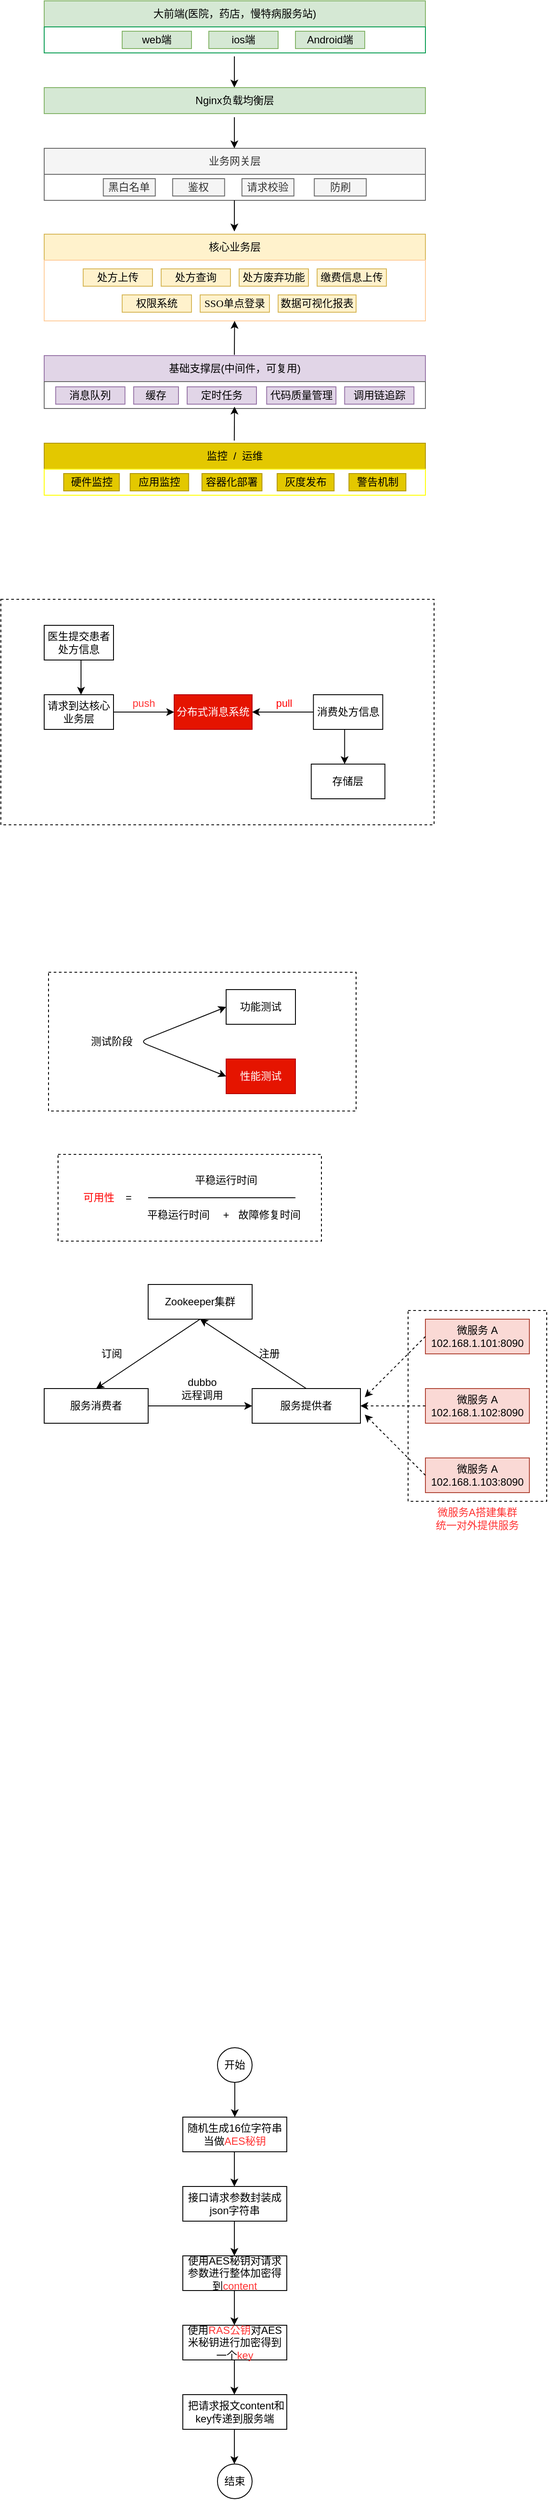 <mxfile version="13.4.2" type="github">
  <diagram id="K841JQn34HRRrsSOSrEb" name="Page-1">
    <mxGraphModel grid="1" shadow="0" math="0" pageHeight="1169" pageWidth="827" pageScale="1" page="1" fold="1" arrows="1" connect="1" tooltips="1" guides="1" gridSize="10" dy="400" dx="723">
      <root>
        <mxCell id="0" />
        <mxCell id="1" parent="0" />
        <mxCell id="vYmINC7X5dK-ffHIf7T--13" value="" parent="1" vertex="1" style="rounded=0;whiteSpace=wrap;html=1;dashed=1;">
          <mxGeometry as="geometry" height="220" width="160" y="1590" x="580" />
        </mxCell>
        <mxCell id="OwMu27jhyjzwBgv88Kzw-33" value="" parent="1" vertex="1" style="rounded=0;whiteSpace=wrap;html=1;dashed=1;">
          <mxGeometry as="geometry" height="100" width="304" y="1410" x="176" />
        </mxCell>
        <mxCell id="OwMu27jhyjzwBgv88Kzw-24" value="" parent="1" vertex="1" style="rounded=0;whiteSpace=wrap;html=1;dashed=1;">
          <mxGeometry as="geometry" height="160" width="355" y="1200" x="165" />
        </mxCell>
        <mxCell id="OwMu27jhyjzwBgv88Kzw-19" value="" parent="1" vertex="1" style="rounded=0;whiteSpace=wrap;html=1;dashed=1;">
          <mxGeometry as="geometry" height="260" width="500" y="770" x="110" />
        </mxCell>
        <mxCell id="8TcAFzx-M_xFQQ5Gom9a-20" value="" parent="1" vertex="1" style="rounded=0;whiteSpace=wrap;html=1;strokeColor=#666666;">
          <mxGeometry as="geometry" height="30" width="440" y="280" x="160" />
        </mxCell>
        <mxCell id="8TcAFzx-M_xFQQ5Gom9a-1" value="大前端(医院，药店，慢特病服务站)" parent="1" vertex="1" style="rounded=0;whiteSpace=wrap;html=1;fillColor=#d5e8d4;strokeColor=#82b366;">
          <mxGeometry as="geometry" height="30" width="440" y="80" x="160" />
        </mxCell>
        <mxCell id="8TcAFzx-M_xFQQ5Gom9a-2" value="" parent="1" vertex="1" style="rounded=0;whiteSpace=wrap;html=1;strokeColor=#00994D;">
          <mxGeometry as="geometry" height="30" width="440" y="110" x="160" />
        </mxCell>
        <mxCell id="8TcAFzx-M_xFQQ5Gom9a-3" value="web端" parent="1" vertex="1" style="rounded=0;whiteSpace=wrap;html=1;fillColor=#d5e8d4;strokeColor=#82b366;">
          <mxGeometry as="geometry" height="20" width="80" y="115" x="250" />
        </mxCell>
        <mxCell id="8TcAFzx-M_xFQQ5Gom9a-4" value="ios端" parent="1" vertex="1" style="rounded=0;whiteSpace=wrap;html=1;fillColor=#d5e8d4;strokeColor=#82b366;">
          <mxGeometry as="geometry" height="20" width="80" y="115" x="350" />
        </mxCell>
        <mxCell id="8TcAFzx-M_xFQQ5Gom9a-6" value="Android端" parent="1" vertex="1" style="rounded=0;whiteSpace=wrap;html=1;fillColor=#d5e8d4;strokeColor=#82b366;">
          <mxGeometry as="geometry" height="20" width="80" y="115" x="450" />
        </mxCell>
        <mxCell id="8TcAFzx-M_xFQQ5Gom9a-8" value="Nginx负载均衡层" parent="1" vertex="1" style="rounded=0;whiteSpace=wrap;html=1;fillColor=#d5e8d4;strokeColor=#82b366;">
          <mxGeometry as="geometry" height="30" width="440" y="180" x="160" />
        </mxCell>
        <mxCell id="8TcAFzx-M_xFQQ5Gom9a-9" value="业务网关层" parent="1" vertex="1" style="rounded=0;whiteSpace=wrap;html=1;fillColor=#f5f5f5;strokeColor=#666666;fontColor=#333333;">
          <mxGeometry as="geometry" height="30" width="440" y="250" x="160" />
        </mxCell>
        <mxCell id="8TcAFzx-M_xFQQ5Gom9a-15" value="" parent="1" style="endArrow=classic;html=1;" edge="1">
          <mxGeometry as="geometry" height="50" width="50" relative="1">
            <mxPoint as="sourcePoint" y="144" x="379.5" />
            <mxPoint as="targetPoint" y="179.833" x="379.5" />
          </mxGeometry>
        </mxCell>
        <mxCell id="8TcAFzx-M_xFQQ5Gom9a-16" value="" parent="1" style="endArrow=classic;html=1;" edge="1">
          <mxGeometry as="geometry" height="50" width="50" relative="1">
            <mxPoint as="sourcePoint" y="214.17" x="379.5" />
            <mxPoint as="targetPoint" y="250.003" x="379.5" />
          </mxGeometry>
        </mxCell>
        <mxCell id="8TcAFzx-M_xFQQ5Gom9a-18" value="黑白名单" parent="1" vertex="1" style="rounded=0;whiteSpace=wrap;html=1;fillColor=#f5f5f5;strokeColor=#666666;fontColor=#333333;">
          <mxGeometry as="geometry" height="20" width="60" y="285" x="228.25" />
        </mxCell>
        <mxCell id="8TcAFzx-M_xFQQ5Gom9a-19" value="鉴权" parent="1" vertex="1" style="rounded=0;whiteSpace=wrap;html=1;fillColor=#f5f5f5;strokeColor=#666666;fontColor=#333333;">
          <mxGeometry as="geometry" height="20" width="60" y="285" x="308.25" />
        </mxCell>
        <mxCell id="8TcAFzx-M_xFQQ5Gom9a-21" value="防刷" parent="1" vertex="1" style="rounded=0;whiteSpace=wrap;html=1;fillColor=#f5f5f5;strokeColor=#666666;fontColor=#333333;">
          <mxGeometry as="geometry" height="20" width="60" y="285" x="471.75" />
        </mxCell>
        <mxCell id="8TcAFzx-M_xFQQ5Gom9a-22" value="请求校验" parent="1" vertex="1" style="rounded=0;whiteSpace=wrap;html=1;fillColor=#f5f5f5;strokeColor=#666666;fontColor=#333333;">
          <mxGeometry as="geometry" height="20" width="60" y="285" x="388.25" />
        </mxCell>
        <mxCell id="8TcAFzx-M_xFQQ5Gom9a-24" value="核心业务层" parent="1" vertex="1" style="rounded=0;whiteSpace=wrap;html=1;fillColor=#fff2cc;strokeColor=#d6b656;">
          <mxGeometry as="geometry" height="30" width="440" y="349" x="160" />
        </mxCell>
        <mxCell id="8TcAFzx-M_xFQQ5Gom9a-25" value="基础支撑层(中间件，可复用)" parent="1" vertex="1" style="rounded=0;whiteSpace=wrap;html=1;fillColor=#e1d5e7;strokeColor=#9673a6;">
          <mxGeometry as="geometry" height="30" width="440" y="489.0" x="160" />
        </mxCell>
        <mxCell id="8TcAFzx-M_xFQQ5Gom9a-26" value="" parent="1" vertex="1" style="rounded=0;whiteSpace=wrap;html=1;strokeColor=#FFCC99;">
          <mxGeometry as="geometry" height="70" width="440" y="379" x="160" />
        </mxCell>
        <mxCell id="8TcAFzx-M_xFQQ5Gom9a-27" value="&lt;p class=&quot;MsoNormal&quot;&gt;&lt;font face=&quot;等线&quot; style=&quot;font-size: 12px&quot;&gt;处方上传&lt;/font&gt;&lt;/p&gt;" parent="1" vertex="1" style="rounded=0;whiteSpace=wrap;html=1;fillColor=#fff2cc;strokeColor=#d6b656;">
          <mxGeometry as="geometry" height="20" width="80" y="389" x="205" />
        </mxCell>
        <mxCell id="8TcAFzx-M_xFQQ5Gom9a-28" value="&lt;p class=&quot;MsoNormal&quot;&gt;&lt;font face=&quot;等线&quot; style=&quot;font-size: 12px&quot;&gt;处方查询&lt;/font&gt;&lt;/p&gt;" parent="1" vertex="1" style="rounded=0;whiteSpace=wrap;html=1;fillColor=#fff2cc;strokeColor=#d6b656;">
          <mxGeometry as="geometry" height="20" width="80" y="389" x="295" />
        </mxCell>
        <mxCell id="8TcAFzx-M_xFQQ5Gom9a-29" value="&lt;p class=&quot;MsoNormal&quot;&gt;&lt;font face=&quot;等线&quot; style=&quot;font-size: 12px&quot;&gt;处方废弃功能&lt;/font&gt;&lt;/p&gt;" parent="1" vertex="1" style="rounded=0;whiteSpace=wrap;html=1;fillColor=#fff2cc;strokeColor=#d6b656;">
          <mxGeometry as="geometry" height="20" width="80" y="389" x="385" />
        </mxCell>
        <mxCell id="8TcAFzx-M_xFQQ5Gom9a-30" value="&lt;p class=&quot;MsoNormal&quot;&gt;&lt;font face=&quot;等线&quot; style=&quot;font-size: 12px&quot;&gt;缴费信息上传&lt;/font&gt;&lt;/p&gt;" parent="1" vertex="1" style="rounded=0;whiteSpace=wrap;html=1;fillColor=#fff2cc;strokeColor=#d6b656;">
          <mxGeometry as="geometry" height="20" width="80" y="389" x="475" />
        </mxCell>
        <mxCell id="8TcAFzx-M_xFQQ5Gom9a-31" value="&lt;p class=&quot;MsoNormal&quot;&gt;&lt;font face=&quot;等线&quot; style=&quot;font-size: 12px&quot;&gt;权限系统&lt;/font&gt;&lt;/p&gt;" parent="1" vertex="1" style="rounded=0;whiteSpace=wrap;html=1;fillColor=#fff2cc;strokeColor=#d6b656;">
          <mxGeometry as="geometry" height="20" width="80" y="419" x="250" />
        </mxCell>
        <mxCell id="8TcAFzx-M_xFQQ5Gom9a-32" value="&lt;p class=&quot;MsoNormal&quot;&gt;&lt;font face=&quot;等线&quot; style=&quot;font-size: 12px&quot;&gt;SSO单点登录&lt;/font&gt;&lt;/p&gt;" parent="1" vertex="1" style="rounded=0;whiteSpace=wrap;html=1;fillColor=#fff2cc;strokeColor=#d6b656;">
          <mxGeometry as="geometry" height="20" width="80" y="419" x="340" />
        </mxCell>
        <mxCell id="8TcAFzx-M_xFQQ5Gom9a-33" value="&lt;p class=&quot;MsoNormal&quot;&gt;&lt;font face=&quot;等线&quot; style=&quot;font-size: 12px&quot;&gt;数据可视化报表&lt;/font&gt;&lt;/p&gt;" parent="1" vertex="1" style="rounded=0;whiteSpace=wrap;html=1;fillColor=#fff2cc;strokeColor=#d6b656;">
          <mxGeometry as="geometry" height="20" width="90" y="419" x="430" />
        </mxCell>
        <mxCell id="8TcAFzx-M_xFQQ5Gom9a-37" value="" parent="1" style="endArrow=classic;html=1;" edge="1">
          <mxGeometry as="geometry" height="50" width="50" relative="1">
            <mxPoint as="sourcePoint" y="310.0" x="379.5" />
            <mxPoint as="targetPoint" y="345.833" x="379.5" />
          </mxGeometry>
        </mxCell>
        <mxCell id="8TcAFzx-M_xFQQ5Gom9a-40" value="" parent="1" vertex="1" style="rounded=0;whiteSpace=wrap;html=1;strokeColor=#666666;">
          <mxGeometry as="geometry" height="31" width="440" y="519" x="160" />
        </mxCell>
        <mxCell id="8TcAFzx-M_xFQQ5Gom9a-41" value="&lt;p class=&quot;MsoNormal&quot;&gt;&lt;font face=&quot;等线&quot; style=&quot;font-size: 12px&quot;&gt;消息队列&lt;/font&gt;&lt;/p&gt;" parent="1" vertex="1" style="rounded=0;whiteSpace=wrap;html=1;fillColor=#e1d5e7;strokeColor=#9673a6;">
          <mxGeometry as="geometry" height="20" width="80" y="525" x="173.25" />
        </mxCell>
        <mxCell id="8TcAFzx-M_xFQQ5Gom9a-42" value="&lt;p class=&quot;MsoNormal&quot;&gt;&lt;font face=&quot;等线&quot; style=&quot;font-size: 12px&quot;&gt;缓存&lt;/font&gt;&lt;/p&gt;" parent="1" vertex="1" style="rounded=0;whiteSpace=wrap;html=1;fillColor=#e1d5e7;strokeColor=#9673a6;">
          <mxGeometry as="geometry" height="20" width="51.75" y="525" x="263.25" />
        </mxCell>
        <mxCell id="8TcAFzx-M_xFQQ5Gom9a-43" value="&lt;p class=&quot;MsoNormal&quot;&gt;&lt;font face=&quot;等线&quot; style=&quot;font-size: 12px&quot;&gt;定时任务&lt;/font&gt;&lt;/p&gt;" parent="1" vertex="1" style="rounded=0;whiteSpace=wrap;html=1;fillColor=#e1d5e7;strokeColor=#9673a6;">
          <mxGeometry as="geometry" height="20" width="80" y="525" x="325" />
        </mxCell>
        <mxCell id="8TcAFzx-M_xFQQ5Gom9a-44" value="&lt;p class=&quot;MsoNormal&quot;&gt;&lt;font face=&quot;等线&quot; style=&quot;font-size: 12px&quot;&gt;代码质量管理&lt;/font&gt;&lt;/p&gt;" parent="1" vertex="1" style="rounded=0;whiteSpace=wrap;html=1;fillColor=#e1d5e7;strokeColor=#9673a6;">
          <mxGeometry as="geometry" height="20" width="80" y="525" x="416.75" />
        </mxCell>
        <mxCell id="8TcAFzx-M_xFQQ5Gom9a-46" value="&lt;p class=&quot;MsoNormal&quot;&gt;&lt;font face=&quot;等线&quot; style=&quot;font-size: 12px&quot;&gt;调用链追踪&lt;/font&gt;&lt;/p&gt;" parent="1" vertex="1" style="rounded=0;whiteSpace=wrap;html=1;fillColor=#e1d5e7;strokeColor=#9673a6;">
          <mxGeometry as="geometry" height="20" width="80" y="525" x="506.75" />
        </mxCell>
        <mxCell id="8TcAFzx-M_xFQQ5Gom9a-47" value="" parent="1" style="endArrow=classic;html=1;" edge="1">
          <mxGeometry as="geometry" height="50" width="50" relative="1">
            <mxPoint as="sourcePoint" y="488.17" x="379.5" />
            <mxPoint as="targetPoint" y="449.003" x="379.75" />
          </mxGeometry>
        </mxCell>
        <mxCell id="8TcAFzx-M_xFQQ5Gom9a-48" value="监控&amp;nbsp; /&amp;nbsp; 运维" parent="1" vertex="1" style="rounded=0;whiteSpace=wrap;html=1;strokeColor=#B09500;fillColor=#e3c800;">
          <mxGeometry as="geometry" height="30" width="440" y="590" x="160" />
        </mxCell>
        <mxCell id="8TcAFzx-M_xFQQ5Gom9a-49" value="" parent="1" vertex="1" style="rounded=0;whiteSpace=wrap;html=1;fontColor=#000000;strokeColor=#FFFF00;">
          <mxGeometry as="geometry" height="30" width="440" y="620" x="160" />
        </mxCell>
        <mxCell id="8TcAFzx-M_xFQQ5Gom9a-50" value="&lt;p class=&quot;MsoNormal&quot;&gt;&lt;font face=&quot;等线&quot; color=&quot;#000000&quot;&gt;硬件监控&lt;/font&gt;&lt;/p&gt;" parent="1" vertex="1" style="rounded=0;whiteSpace=wrap;html=1;fillColor=#e3c800;strokeColor=#B09500;fontColor=#ffffff;">
          <mxGeometry as="geometry" height="20" width="64.25" y="625" x="182.5" />
        </mxCell>
        <mxCell id="8TcAFzx-M_xFQQ5Gom9a-51" value="&lt;p class=&quot;MsoNormal&quot;&gt;&lt;font face=&quot;等线&quot; color=&quot;#000000&quot;&gt;应用监控&lt;/font&gt;&lt;/p&gt;" parent="1" vertex="1" style="rounded=0;whiteSpace=wrap;html=1;fillColor=#e3c800;strokeColor=#B09500;fontColor=#ffffff;">
          <mxGeometry as="geometry" height="20" width="67.5" y="625" x="259.25" />
        </mxCell>
        <mxCell id="8TcAFzx-M_xFQQ5Gom9a-52" value="&lt;p class=&quot;MsoNormal&quot;&gt;&lt;font face=&quot;等线&quot; color=&quot;#000000&quot;&gt;容器化部署&lt;/font&gt;&lt;/p&gt;" parent="1" vertex="1" style="rounded=0;whiteSpace=wrap;html=1;fillColor=#e3c800;strokeColor=#B09500;fontColor=#ffffff;">
          <mxGeometry as="geometry" height="20" width="69.25" y="625" x="342.12" />
        </mxCell>
        <mxCell id="8TcAFzx-M_xFQQ5Gom9a-53" value="&lt;p class=&quot;MsoNormal&quot;&gt;&lt;font color=&quot;#000000&quot; face=&quot;等线&quot;&gt;警告机制&lt;/font&gt;&lt;/p&gt;" parent="1" vertex="1" style="rounded=0;whiteSpace=wrap;html=1;fillColor=#e3c800;strokeColor=#B09500;fontColor=#ffffff;">
          <mxGeometry as="geometry" height="20" width="65.75" y="625" x="511.75" />
        </mxCell>
        <mxCell id="8TcAFzx-M_xFQQ5Gom9a-54" value="" parent="1" style="endArrow=classic;html=1;" edge="1">
          <mxGeometry as="geometry" height="50" width="50" relative="1">
            <mxPoint as="sourcePoint" y="587" x="379.41" />
            <mxPoint as="targetPoint" y="547.833" x="379.66" />
          </mxGeometry>
        </mxCell>
        <mxCell id="OwMu27jhyjzwBgv88Kzw-2" value="分布式消息系统" parent="1" vertex="1" style="rounded=0;whiteSpace=wrap;html=1;fillColor=#e51400;strokeColor=#B20000;fontColor=#ffffff;">
          <mxGeometry as="geometry" height="40" width="90" y="880" x="310" />
        </mxCell>
        <mxCell id="OwMu27jhyjzwBgv88Kzw-3" value="医生提交患者处方信息" parent="1" vertex="1" style="rounded=0;whiteSpace=wrap;html=1;">
          <mxGeometry as="geometry" height="40" width="80" y="800" x="160" />
        </mxCell>
        <mxCell id="OwMu27jhyjzwBgv88Kzw-6" value="请求到达核心业务层" parent="1" vertex="1" style="rounded=0;whiteSpace=wrap;html=1;">
          <mxGeometry as="geometry" height="40" width="80" y="880" x="160" />
        </mxCell>
        <mxCell id="OwMu27jhyjzwBgv88Kzw-7" value="" parent="1" style="endArrow=classic;html=1;exitX=1;exitY=0.5;exitDx=0;exitDy=0;" edge="1" source="OwMu27jhyjzwBgv88Kzw-6">
          <mxGeometry as="geometry" height="50" width="50" relative="1">
            <mxPoint as="sourcePoint" y="980" x="290" />
            <mxPoint as="targetPoint" y="900" x="310" />
          </mxGeometry>
        </mxCell>
        <mxCell id="OwMu27jhyjzwBgv88Kzw-8" value="" parent="1" style="endArrow=classic;html=1;exitX=0.5;exitY=1;exitDx=0;exitDy=0;entryX=0.5;entryY=0;entryDx=0;entryDy=0;" edge="1">
          <mxGeometry as="geometry" height="50" width="50" relative="1">
            <mxPoint as="sourcePoint" y="840" x="202.5" />
            <mxPoint as="targetPoint" y="880" x="202.5" />
          </mxGeometry>
        </mxCell>
        <mxCell id="OwMu27jhyjzwBgv88Kzw-9" value="消费处方信息" parent="1" vertex="1" style="rounded=0;whiteSpace=wrap;html=1;">
          <mxGeometry as="geometry" height="40" width="80" y="880" x="470.75" />
        </mxCell>
        <mxCell id="OwMu27jhyjzwBgv88Kzw-10" value="" parent="1" style="endArrow=classic;html=1;entryX=1;entryY=0.5;entryDx=0;entryDy=0;exitX=0;exitY=0.5;exitDx=0;exitDy=0;" edge="1" source="OwMu27jhyjzwBgv88Kzw-9" target="OwMu27jhyjzwBgv88Kzw-2">
          <mxGeometry as="geometry" height="50" width="50" relative="1">
            <mxPoint as="sourcePoint" y="990" x="430" />
            <mxPoint as="targetPoint" y="940" x="480" />
          </mxGeometry>
        </mxCell>
        <mxCell id="OwMu27jhyjzwBgv88Kzw-11" value="&lt;font color=&quot;#ff3333&quot;&gt;push&lt;/font&gt;" parent="1" vertex="1" style="text;html=1;strokeColor=none;fillColor=none;align=center;verticalAlign=middle;whiteSpace=wrap;rounded=0;">
          <mxGeometry as="geometry" height="20" width="40" y="880" x="255" />
        </mxCell>
        <mxCell id="OwMu27jhyjzwBgv88Kzw-12" value="&lt;font color=&quot;#ff0000&quot;&gt;pull&lt;/font&gt;" parent="1" vertex="1" style="text;html=1;strokeColor=none;fillColor=none;align=center;verticalAlign=middle;whiteSpace=wrap;rounded=0;">
          <mxGeometry as="geometry" height="20" width="40" y="880" x="416.75" />
        </mxCell>
        <mxCell id="OwMu27jhyjzwBgv88Kzw-13" value="存储层" parent="1" vertex="1" style="rounded=0;whiteSpace=wrap;html=1;">
          <mxGeometry as="geometry" height="40" width="85" y="960" x="468.25" />
        </mxCell>
        <mxCell id="OwMu27jhyjzwBgv88Kzw-18" value="" parent="1" style="endArrow=classic;html=1;exitX=0.5;exitY=1;exitDx=0;exitDy=0;entryX=0.5;entryY=0;entryDx=0;entryDy=0;" edge="1">
          <mxGeometry as="geometry" height="50" width="50" relative="1">
            <mxPoint as="sourcePoint" y="920" x="506.75" />
            <mxPoint as="targetPoint" y="960" x="506.75" />
          </mxGeometry>
        </mxCell>
        <mxCell id="OwMu27jhyjzwBgv88Kzw-20" value="功能测试" parent="1" vertex="1" style="rounded=0;whiteSpace=wrap;html=1;">
          <mxGeometry as="geometry" height="40" width="80" y="1220" x="370" />
        </mxCell>
        <mxCell id="OwMu27jhyjzwBgv88Kzw-21" value="性能测试" parent="1" vertex="1" style="rounded=0;whiteSpace=wrap;html=1;fillColor=#e51400;strokeColor=#B20000;fontColor=#ffffff;">
          <mxGeometry as="geometry" height="40" width="80" y="1300" x="370" />
        </mxCell>
        <mxCell id="OwMu27jhyjzwBgv88Kzw-22" value="" parent="1" style="endArrow=classic;startArrow=classic;html=1;entryX=0;entryY=0.5;entryDx=0;entryDy=0;exitX=0;exitY=0.5;exitDx=0;exitDy=0;" edge="1" source="OwMu27jhyjzwBgv88Kzw-21" target="OwMu27jhyjzwBgv88Kzw-20">
          <mxGeometry as="geometry" height="50" width="50" relative="1">
            <mxPoint as="sourcePoint" y="1300" x="280" />
            <mxPoint as="targetPoint" y="1250" x="330" />
            <Array as="points">
              <mxPoint y="1280" x="270" />
            </Array>
          </mxGeometry>
        </mxCell>
        <mxCell id="OwMu27jhyjzwBgv88Kzw-23" value="测试阶段" parent="1" vertex="1" style="text;html=1;strokeColor=none;fillColor=none;align=center;verticalAlign=middle;whiteSpace=wrap;rounded=0;dashed=1;">
          <mxGeometry as="geometry" height="20" width="56" y="1270" x="210" />
        </mxCell>
        <mxCell id="OwMu27jhyjzwBgv88Kzw-26" value="&lt;font color=&quot;#ff0000&quot;&gt;&amp;nbsp;可用性&lt;/font&gt;" parent="1" vertex="1" style="text;html=1;strokeColor=none;fillColor=none;align=center;verticalAlign=middle;whiteSpace=wrap;rounded=0;dashed=1;">
          <mxGeometry as="geometry" height="20" width="66.75" y="1450" x="188.25" />
        </mxCell>
        <mxCell id="OwMu27jhyjzwBgv88Kzw-27" value="=" parent="1" vertex="1" style="text;html=1;strokeColor=none;fillColor=none;align=center;verticalAlign=middle;whiteSpace=wrap;rounded=0;dashed=1;">
          <mxGeometry as="geometry" height="20" width="25" y="1450" x="245" />
        </mxCell>
        <mxCell id="OwMu27jhyjzwBgv88Kzw-28" value="平稳运行时间" parent="1" vertex="1" style="text;html=1;strokeColor=none;fillColor=none;align=center;verticalAlign=middle;whiteSpace=wrap;rounded=0;dashed=1;">
          <mxGeometry as="geometry" height="20" width="120" y="1430" x="310" />
        </mxCell>
        <mxCell id="OwMu27jhyjzwBgv88Kzw-29" value="" parent="1" style="endArrow=none;html=1;" edge="1">
          <mxGeometry as="geometry" height="50" width="50" relative="1">
            <mxPoint as="sourcePoint" y="1460" x="280" />
            <mxPoint as="targetPoint" y="1460" x="450" />
          </mxGeometry>
        </mxCell>
        <mxCell id="OwMu27jhyjzwBgv88Kzw-30" value="平稳运行时间" parent="1" vertex="1" style="text;html=1;strokeColor=none;fillColor=none;align=center;verticalAlign=middle;whiteSpace=wrap;rounded=0;dashed=1;">
          <mxGeometry as="geometry" height="20" width="120" y="1470" x="255" />
        </mxCell>
        <mxCell id="OwMu27jhyjzwBgv88Kzw-31" value="+" parent="1" vertex="1" style="text;html=1;strokeColor=none;fillColor=none;align=center;verticalAlign=middle;whiteSpace=wrap;rounded=0;dashed=1;">
          <mxGeometry as="geometry" height="20" width="20" y="1470" x="360" />
        </mxCell>
        <mxCell id="OwMu27jhyjzwBgv88Kzw-32" value="故障修复时间" parent="1" vertex="1" style="text;html=1;strokeColor=none;fillColor=none;align=center;verticalAlign=middle;whiteSpace=wrap;rounded=0;dashed=1;">
          <mxGeometry as="geometry" height="20" width="120" y="1470" x="360" />
        </mxCell>
        <mxCell id="vYmINC7X5dK-ffHIf7T--1" value="Zookeeper集群" parent="1" vertex="1" style="rounded=0;whiteSpace=wrap;html=1;">
          <mxGeometry as="geometry" height="40" width="120" y="1560" x="280" />
        </mxCell>
        <mxCell id="vYmINC7X5dK-ffHIf7T--2" value="服务消费者" parent="1" vertex="1" style="rounded=0;whiteSpace=wrap;html=1;">
          <mxGeometry as="geometry" height="40" width="120" y="1680" x="160" />
        </mxCell>
        <mxCell id="vYmINC7X5dK-ffHIf7T--3" value="服务提供者" parent="1" vertex="1" style="rounded=0;whiteSpace=wrap;html=1;">
          <mxGeometry as="geometry" height="40" width="125" y="1680" x="400" />
        </mxCell>
        <mxCell id="vYmINC7X5dK-ffHIf7T--4" value="" parent="1" style="endArrow=classic;html=1;entryX=0.5;entryY=1;entryDx=0;entryDy=0;exitX=0.5;exitY=0;exitDx=0;exitDy=0;" edge="1" source="vYmINC7X5dK-ffHIf7T--3" target="vYmINC7X5dK-ffHIf7T--1">
          <mxGeometry as="geometry" height="50" width="50" relative="1">
            <mxPoint as="sourcePoint" y="1820" x="500" />
            <mxPoint as="targetPoint" y="1770" x="550" />
          </mxGeometry>
        </mxCell>
        <mxCell id="vYmINC7X5dK-ffHIf7T--6" value="微服务 A&lt;br&gt;102.168.1.101:8090" parent="1" vertex="1" style="rounded=0;whiteSpace=wrap;html=1;fillColor=#fad9d5;strokeColor=#ae4132;">
          <mxGeometry as="geometry" height="40" width="120" y="1600" x="600" />
        </mxCell>
        <mxCell id="vYmINC7X5dK-ffHIf7T--7" value="微服务 A&lt;br&gt;102.168.1.102:8090" parent="1" vertex="1" style="rounded=0;whiteSpace=wrap;html=1;fillColor=#fad9d5;strokeColor=#ae4132;">
          <mxGeometry as="geometry" height="40" width="120" y="1680" x="600" />
        </mxCell>
        <mxCell id="vYmINC7X5dK-ffHIf7T--8" value="微服务 A&lt;br&gt;102.168.1.103:8090" parent="1" vertex="1" style="rounded=0;whiteSpace=wrap;html=1;fillColor=#fad9d5;strokeColor=#ae4132;">
          <mxGeometry as="geometry" height="40" width="120" y="1760" x="600" />
        </mxCell>
        <mxCell id="vYmINC7X5dK-ffHIf7T--9" value="" parent="1" style="endArrow=classic;html=1;entryX=0;entryY=0.5;entryDx=0;entryDy=0;exitX=1;exitY=0.5;exitDx=0;exitDy=0;" edge="1" source="vYmINC7X5dK-ffHIf7T--2" target="vYmINC7X5dK-ffHIf7T--3">
          <mxGeometry as="geometry" height="50" width="50" relative="1">
            <mxPoint as="sourcePoint" y="1740" x="290" />
            <mxPoint as="targetPoint" y="1690" x="340" />
          </mxGeometry>
        </mxCell>
        <mxCell id="vYmINC7X5dK-ffHIf7T--10" value="" parent="1" style="endArrow=classic;html=1;exitX=0;exitY=0.5;exitDx=0;exitDy=0;dashed=1;" edge="1" source="vYmINC7X5dK-ffHIf7T--6">
          <mxGeometry as="geometry" height="50" width="50" relative="1">
            <mxPoint as="sourcePoint" y="1790" x="540" />
            <mxPoint as="targetPoint" y="1690" x="530" />
          </mxGeometry>
        </mxCell>
        <mxCell id="vYmINC7X5dK-ffHIf7T--11" value="" parent="1" style="endArrow=classic;html=1;exitX=0;exitY=0.5;exitDx=0;exitDy=0;dashed=1;" edge="1">
          <mxGeometry as="geometry" height="50" width="50" relative="1">
            <mxPoint as="sourcePoint" y="1700" x="600" />
            <mxPoint as="targetPoint" y="1700" x="525" />
          </mxGeometry>
        </mxCell>
        <mxCell id="vYmINC7X5dK-ffHIf7T--12" value="" parent="1" style="endArrow=classic;html=1;exitX=0;exitY=0.5;exitDx=0;exitDy=0;dashed=1;" edge="1" source="vYmINC7X5dK-ffHIf7T--8">
          <mxGeometry as="geometry" height="50" width="50" relative="1">
            <mxPoint as="sourcePoint" y="1754" x="581.75" />
            <mxPoint as="targetPoint" y="1710" x="530" />
          </mxGeometry>
        </mxCell>
        <mxCell id="vYmINC7X5dK-ffHIf7T--14" value="" parent="1" style="endArrow=classic;html=1;entryX=0.5;entryY=0;entryDx=0;entryDy=0;" edge="1" target="vYmINC7X5dK-ffHIf7T--2">
          <mxGeometry as="geometry" height="50" width="50" relative="1">
            <mxPoint as="sourcePoint" y="1600" x="340" />
            <mxPoint as="targetPoint" y="1810" x="420" />
          </mxGeometry>
        </mxCell>
        <mxCell id="vYmINC7X5dK-ffHIf7T--15" value="&lt;font color=&quot;#ff3333&quot;&gt;微服务A搭建集群&lt;br&gt;统一对外提供服务&lt;/font&gt;" parent="1" vertex="1" style="text;html=1;strokeColor=none;fillColor=none;align=center;verticalAlign=middle;whiteSpace=wrap;rounded=0;dashed=1;">
          <mxGeometry as="geometry" height="20" width="120" y="1820" x="600" />
        </mxCell>
        <mxCell id="vYmINC7X5dK-ffHIf7T--16" value="注册" parent="1" vertex="1" style="text;html=1;strokeColor=none;fillColor=none;align=center;verticalAlign=middle;whiteSpace=wrap;rounded=0;">
          <mxGeometry as="geometry" height="20" width="40" y="1630" x="400" />
        </mxCell>
        <mxCell id="vYmINC7X5dK-ffHIf7T--17" value="订阅" parent="1" vertex="1" style="text;html=1;strokeColor=none;fillColor=none;align=center;verticalAlign=middle;whiteSpace=wrap;rounded=0;">
          <mxGeometry as="geometry" height="20" width="40" y="1630" x="218" />
        </mxCell>
        <mxCell id="vYmINC7X5dK-ffHIf7T--18" value="dubbo&lt;br&gt;远程调用" parent="1" vertex="1" style="text;html=1;strokeColor=none;fillColor=none;align=center;verticalAlign=middle;whiteSpace=wrap;rounded=0;">
          <mxGeometry as="geometry" height="20" width="55" y="1670" x="315" />
        </mxCell>
        <mxCell id="dd-nPzwq3zdHLR0h9W44-2" value="开始" parent="1" vertex="1" style="ellipse;whiteSpace=wrap;html=1;aspect=fixed;">
          <mxGeometry as="geometry" height="40" width="40" y="2440" x="360" />
        </mxCell>
        <mxCell id="dd-nPzwq3zdHLR0h9W44-3" value="随机生成16位字符串当做&lt;font color=&quot;#ff3333&quot;&gt;AES秘钥&lt;/font&gt;" parent="1" vertex="1" style="rounded=0;whiteSpace=wrap;html=1;">
          <mxGeometry as="geometry" height="40" width="120" y="2520" x="320" />
        </mxCell>
        <mxCell id="dd-nPzwq3zdHLR0h9W44-4" value="接口请求参数封装成json字符串" parent="1" vertex="1" style="rounded=0;whiteSpace=wrap;html=1;">
          <mxGeometry as="geometry" height="40" width="120" y="2600" x="320" />
        </mxCell>
        <mxCell id="dd-nPzwq3zdHLR0h9W44-5" value="使用AES秘钥对请求参数进行整体加密得到&lt;font color=&quot;#ff3333&quot;&gt;content&lt;/font&gt;" parent="1" vertex="1" style="rounded=0;whiteSpace=wrap;html=1;">
          <mxGeometry as="geometry" height="40" width="120" y="2680" x="320" />
        </mxCell>
        <mxCell id="dd-nPzwq3zdHLR0h9W44-6" value="使用&lt;font color=&quot;#ff3333&quot;&gt;RAS公钥&lt;/font&gt;对AES米秘钥进行加密得到一个&lt;font color=&quot;#ff3333&quot;&gt;key&lt;/font&gt;" parent="1" vertex="1" style="rounded=0;whiteSpace=wrap;html=1;">
          <mxGeometry as="geometry" height="40" width="120" y="2760" x="320" />
        </mxCell>
        <mxCell id="dd-nPzwq3zdHLR0h9W44-7" value="&amp;nbsp;把请求报文content和key传递到服务端" parent="1" vertex="1" style="rounded=0;whiteSpace=wrap;html=1;">
          <mxGeometry as="geometry" height="40" width="120" y="2840" x="320" />
        </mxCell>
        <mxCell id="dd-nPzwq3zdHLR0h9W44-8" value="结束" parent="1" vertex="1" style="ellipse;whiteSpace=wrap;html=1;aspect=fixed;">
          <mxGeometry as="geometry" height="40" width="40" y="2920" x="360" />
        </mxCell>
        <mxCell id="dd-nPzwq3zdHLR0h9W44-9" value="" parent="1" style="endArrow=classic;html=1;exitX=0.5;exitY=1;exitDx=0;exitDy=0;entryX=0.5;entryY=0;entryDx=0;entryDy=0;" edge="1" source="dd-nPzwq3zdHLR0h9W44-2" target="dd-nPzwq3zdHLR0h9W44-3">
          <mxGeometry as="geometry" height="50" width="50" relative="1">
            <mxPoint as="sourcePoint" y="2525" x="453.25" />
            <mxPoint as="targetPoint" y="2555" x="513.25" />
          </mxGeometry>
        </mxCell>
        <mxCell id="dd-nPzwq3zdHLR0h9W44-10" value="" parent="1" style="endArrow=classic;html=1;exitX=0.5;exitY=1;exitDx=0;exitDy=0;entryX=0.5;entryY=0;entryDx=0;entryDy=0;" edge="1">
          <mxGeometry as="geometry" height="50" width="50" relative="1">
            <mxPoint as="sourcePoint" y="2560" x="379.5" />
            <mxPoint as="targetPoint" y="2600" x="379.5" />
          </mxGeometry>
        </mxCell>
        <mxCell id="dd-nPzwq3zdHLR0h9W44-11" value="" parent="1" style="endArrow=classic;html=1;exitX=0.5;exitY=1;exitDx=0;exitDy=0;entryX=0.5;entryY=0;entryDx=0;entryDy=0;" edge="1">
          <mxGeometry as="geometry" height="50" width="50" relative="1">
            <mxPoint as="sourcePoint" y="2640" x="379.5" />
            <mxPoint as="targetPoint" y="2680" x="379.5" />
          </mxGeometry>
        </mxCell>
        <mxCell id="dd-nPzwq3zdHLR0h9W44-12" value="" parent="1" style="endArrow=classic;html=1;exitX=0.5;exitY=1;exitDx=0;exitDy=0;entryX=0.5;entryY=0;entryDx=0;entryDy=0;" edge="1">
          <mxGeometry as="geometry" height="50" width="50" relative="1">
            <mxPoint as="sourcePoint" y="2720" x="379.5" />
            <mxPoint as="targetPoint" y="2760" x="379.5" />
          </mxGeometry>
        </mxCell>
        <mxCell id="dd-nPzwq3zdHLR0h9W44-13" value="" parent="1" style="endArrow=classic;html=1;exitX=0.5;exitY=1;exitDx=0;exitDy=0;entryX=0.5;entryY=0;entryDx=0;entryDy=0;" edge="1">
          <mxGeometry as="geometry" height="50" width="50" relative="1">
            <mxPoint as="sourcePoint" y="2800" x="379.5" />
            <mxPoint as="targetPoint" y="2840" x="379.5" />
          </mxGeometry>
        </mxCell>
        <mxCell id="dd-nPzwq3zdHLR0h9W44-14" value="" parent="1" style="endArrow=classic;html=1;exitX=0.5;exitY=1;exitDx=0;exitDy=0;entryX=0.5;entryY=0;entryDx=0;entryDy=0;" edge="1">
          <mxGeometry as="geometry" height="50" width="50" relative="1">
            <mxPoint as="sourcePoint" y="2880" x="379.5" />
            <mxPoint as="targetPoint" y="2920" x="379.5" />
          </mxGeometry>
        </mxCell>
        <mxCell id="dd-nPzwq3zdHLR0h9W44-15" value="&lt;p class=&quot;MsoNormal&quot;&gt;&lt;font face=&quot;等线&quot; color=&quot;#000000&quot;&gt;灰度发布&lt;/font&gt;&lt;/p&gt;" parent="1" vertex="1" style="rounded=0;whiteSpace=wrap;html=1;fillColor=#e3c800;strokeColor=#B09500;fontColor=#ffffff;">
          <mxGeometry as="geometry" height="20" width="65.75" y="625" x="428.87" />
        </mxCell>
      </root>
    </mxGraphModel>
  </diagram>
</mxfile>

